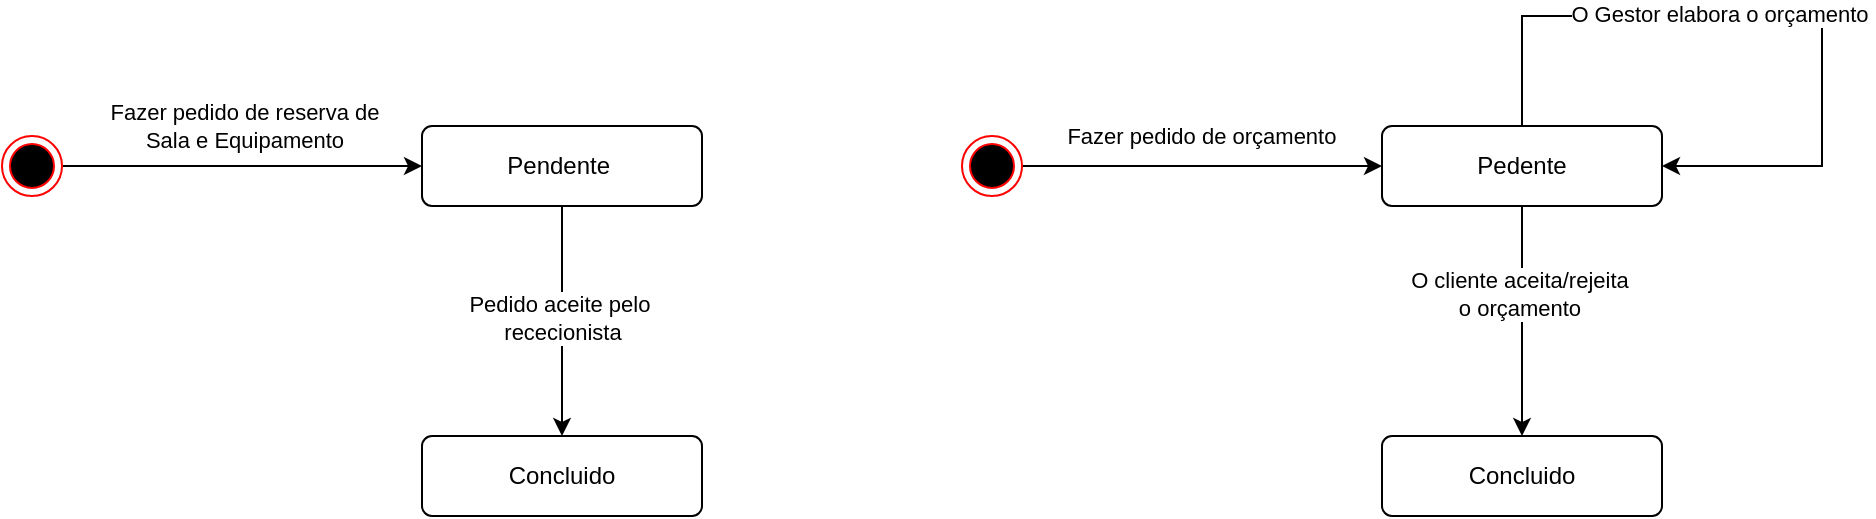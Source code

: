 <mxfile version="25.0.1">
  <diagram name="Page-1" id="8Aq93Ui9qlEZJKwYrvEK">
    <mxGraphModel dx="656" dy="348" grid="1" gridSize="10" guides="1" tooltips="1" connect="1" arrows="1" fold="1" page="1" pageScale="1" pageWidth="1169" pageHeight="827" math="0" shadow="0">
      <root>
        <mxCell id="0" />
        <mxCell id="1" parent="0" />
        <mxCell id="lQ6XAFkxPRaIhoXrPiVW-2" style="edgeStyle=orthogonalEdgeStyle;rounded=0;orthogonalLoop=1;jettySize=auto;html=1;" edge="1" parent="1" source="lQ6XAFkxPRaIhoXrPiVW-1" target="lQ6XAFkxPRaIhoXrPiVW-5">
          <mxGeometry relative="1" as="geometry">
            <mxPoint x="160" y="115" as="targetPoint" />
          </mxGeometry>
        </mxCell>
        <mxCell id="lQ6XAFkxPRaIhoXrPiVW-8" value="Fazer pedido de reserva de&lt;div&gt;&amp;nbsp;Sala e Equipamento&amp;nbsp;&lt;/div&gt;" style="edgeLabel;html=1;align=center;verticalAlign=middle;resizable=0;points=[];" vertex="1" connectable="0" parent="lQ6XAFkxPRaIhoXrPiVW-2">
          <mxGeometry x="-0.44" y="-1" relative="1" as="geometry">
            <mxPoint x="40" y="-21" as="offset" />
          </mxGeometry>
        </mxCell>
        <mxCell id="lQ6XAFkxPRaIhoXrPiVW-1" value="" style="ellipse;html=1;shape=endState;fillColor=#000000;strokeColor=#ff0000;" vertex="1" parent="1">
          <mxGeometry x="80" y="100" width="30" height="30" as="geometry" />
        </mxCell>
        <mxCell id="lQ6XAFkxPRaIhoXrPiVW-7" style="edgeStyle=orthogonalEdgeStyle;rounded=0;orthogonalLoop=1;jettySize=auto;html=1;" edge="1" parent="1" source="lQ6XAFkxPRaIhoXrPiVW-5" target="lQ6XAFkxPRaIhoXrPiVW-6">
          <mxGeometry relative="1" as="geometry" />
        </mxCell>
        <mxCell id="lQ6XAFkxPRaIhoXrPiVW-9" value="Pedido aceite pelo&amp;nbsp;&lt;div&gt;rececionista&lt;/div&gt;" style="edgeLabel;html=1;align=center;verticalAlign=middle;resizable=0;points=[];" vertex="1" connectable="0" parent="lQ6XAFkxPRaIhoXrPiVW-7">
          <mxGeometry x="-0.299" relative="1" as="geometry">
            <mxPoint y="15" as="offset" />
          </mxGeometry>
        </mxCell>
        <mxCell id="lQ6XAFkxPRaIhoXrPiVW-5" value="Pendente&amp;nbsp;" style="html=1;align=center;verticalAlign=middle;rounded=1;absoluteArcSize=1;arcSize=10;dashed=0;whiteSpace=wrap;" vertex="1" parent="1">
          <mxGeometry x="290" y="95" width="140" height="40" as="geometry" />
        </mxCell>
        <mxCell id="lQ6XAFkxPRaIhoXrPiVW-6" value="Concluido" style="html=1;align=center;verticalAlign=middle;rounded=1;absoluteArcSize=1;arcSize=10;dashed=0;whiteSpace=wrap;" vertex="1" parent="1">
          <mxGeometry x="290" y="250" width="140" height="40" as="geometry" />
        </mxCell>
        <mxCell id="lQ6XAFkxPRaIhoXrPiVW-10" style="edgeStyle=orthogonalEdgeStyle;rounded=0;orthogonalLoop=1;jettySize=auto;html=1;" edge="1" source="lQ6XAFkxPRaIhoXrPiVW-12" target="lQ6XAFkxPRaIhoXrPiVW-15" parent="1">
          <mxGeometry relative="1" as="geometry">
            <mxPoint x="640" y="115" as="targetPoint" />
          </mxGeometry>
        </mxCell>
        <mxCell id="lQ6XAFkxPRaIhoXrPiVW-11" value="Fazer pedido de orçamento&amp;nbsp;" style="edgeLabel;html=1;align=center;verticalAlign=middle;resizable=0;points=[];" vertex="1" connectable="0" parent="lQ6XAFkxPRaIhoXrPiVW-10">
          <mxGeometry x="-0.44" y="-1" relative="1" as="geometry">
            <mxPoint x="40" y="-16" as="offset" />
          </mxGeometry>
        </mxCell>
        <mxCell id="lQ6XAFkxPRaIhoXrPiVW-12" value="" style="ellipse;html=1;shape=endState;fillColor=#000000;strokeColor=#ff0000;" vertex="1" parent="1">
          <mxGeometry x="560" y="100" width="30" height="30" as="geometry" />
        </mxCell>
        <mxCell id="lQ6XAFkxPRaIhoXrPiVW-13" style="edgeStyle=orthogonalEdgeStyle;rounded=0;orthogonalLoop=1;jettySize=auto;html=1;" edge="1" source="lQ6XAFkxPRaIhoXrPiVW-15" target="lQ6XAFkxPRaIhoXrPiVW-16" parent="1">
          <mxGeometry relative="1" as="geometry" />
        </mxCell>
        <mxCell id="lQ6XAFkxPRaIhoXrPiVW-19" value="O cliente aceita/rejeita&amp;nbsp;&lt;div&gt;o orçamento&amp;nbsp;&lt;/div&gt;" style="edgeLabel;html=1;align=center;verticalAlign=middle;resizable=0;points=[];" vertex="1" connectable="0" parent="lQ6XAFkxPRaIhoXrPiVW-13">
          <mxGeometry x="-0.239" relative="1" as="geometry">
            <mxPoint as="offset" />
          </mxGeometry>
        </mxCell>
        <mxCell id="lQ6XAFkxPRaIhoXrPiVW-15" value="Pedente" style="html=1;align=center;verticalAlign=middle;rounded=1;absoluteArcSize=1;arcSize=10;dashed=0;whiteSpace=wrap;" vertex="1" parent="1">
          <mxGeometry x="770" y="95" width="140" height="40" as="geometry" />
        </mxCell>
        <mxCell id="lQ6XAFkxPRaIhoXrPiVW-16" value="Concluido" style="html=1;align=center;verticalAlign=middle;rounded=1;absoluteArcSize=1;arcSize=10;dashed=0;whiteSpace=wrap;" vertex="1" parent="1">
          <mxGeometry x="770" y="250" width="140" height="40" as="geometry" />
        </mxCell>
        <mxCell id="lQ6XAFkxPRaIhoXrPiVW-17" style="edgeStyle=orthogonalEdgeStyle;rounded=0;orthogonalLoop=1;jettySize=auto;html=1;" edge="1" parent="1" source="lQ6XAFkxPRaIhoXrPiVW-15" target="lQ6XAFkxPRaIhoXrPiVW-15">
          <mxGeometry relative="1" as="geometry">
            <mxPoint x="910" y="110" as="sourcePoint" />
            <mxPoint x="910" y="130" as="targetPoint" />
            <Array as="points">
              <mxPoint x="840" y="40" />
              <mxPoint x="990" y="40" />
              <mxPoint x="990" y="115" />
            </Array>
          </mxGeometry>
        </mxCell>
        <mxCell id="lQ6XAFkxPRaIhoXrPiVW-18" value="O Gestor elabora o orçamento&amp;nbsp;" style="edgeLabel;html=1;align=center;verticalAlign=middle;resizable=0;points=[];" vertex="1" connectable="0" parent="lQ6XAFkxPRaIhoXrPiVW-17">
          <mxGeometry x="-0.404" y="1" relative="1" as="geometry">
            <mxPoint x="47" as="offset" />
          </mxGeometry>
        </mxCell>
      </root>
    </mxGraphModel>
  </diagram>
</mxfile>
